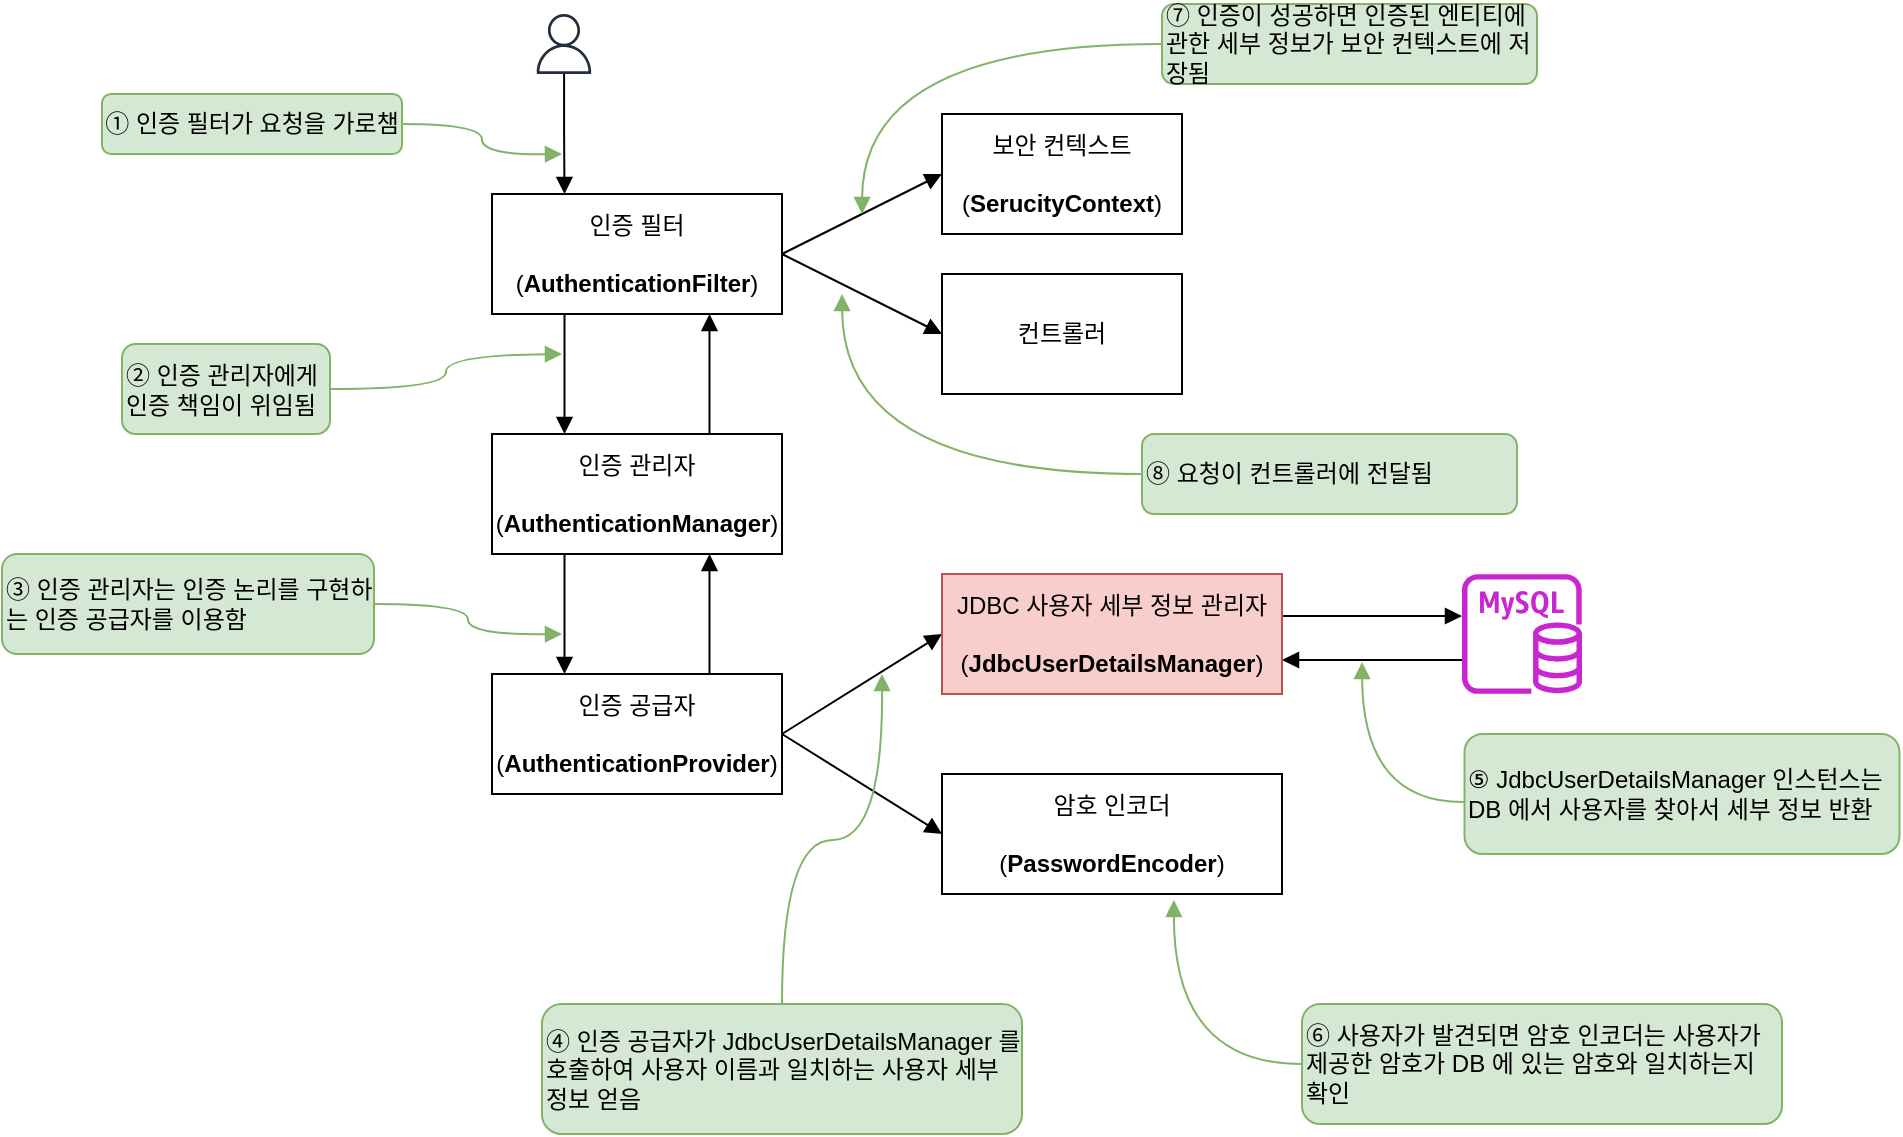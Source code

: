 <mxfile version="23.0.2" type="device">
  <diagram name="페이지-1" id="gQqWGEdI8C6-LFA8n1pl">
    <mxGraphModel dx="1941" dy="894" grid="1" gridSize="10" guides="1" tooltips="1" connect="1" arrows="1" fold="1" page="1" pageScale="1" pageWidth="827" pageHeight="1169" math="0" shadow="0">
      <root>
        <mxCell id="0" />
        <mxCell id="1" parent="0" />
        <mxCell id="Rs4zvLbOCn8GE1rFykFH-1" style="edgeStyle=orthogonalEdgeStyle;rounded=0;orthogonalLoop=1;jettySize=auto;html=1;entryX=0.25;entryY=0;entryDx=0;entryDy=0;endArrow=block;endFill=1;" edge="1" parent="1" source="Rs4zvLbOCn8GE1rFykFH-2" target="Rs4zvLbOCn8GE1rFykFH-5">
          <mxGeometry relative="1" as="geometry" />
        </mxCell>
        <mxCell id="Rs4zvLbOCn8GE1rFykFH-2" value="" style="sketch=0;outlineConnect=0;fontColor=#232F3E;gradientColor=none;fillColor=#232F3D;strokeColor=none;dashed=0;verticalLabelPosition=bottom;verticalAlign=top;align=center;html=1;fontSize=12;fontStyle=0;aspect=fixed;pointerEvents=1;shape=mxgraph.aws4.user;" vertex="1" parent="1">
          <mxGeometry x="196" y="30" width="30" height="30" as="geometry" />
        </mxCell>
        <mxCell id="Rs4zvLbOCn8GE1rFykFH-3" style="edgeStyle=orthogonalEdgeStyle;rounded=0;orthogonalLoop=1;jettySize=auto;html=1;exitX=0.25;exitY=1;exitDx=0;exitDy=0;entryX=0.25;entryY=0;entryDx=0;entryDy=0;endArrow=block;endFill=1;" edge="1" parent="1" source="Rs4zvLbOCn8GE1rFykFH-5" target="Rs4zvLbOCn8GE1rFykFH-8">
          <mxGeometry relative="1" as="geometry" />
        </mxCell>
        <mxCell id="Rs4zvLbOCn8GE1rFykFH-4" style="rounded=0;orthogonalLoop=1;jettySize=auto;html=1;exitX=1;exitY=0.5;exitDx=0;exitDy=0;entryX=0;entryY=0.5;entryDx=0;entryDy=0;endArrow=block;endFill=1;" edge="1" parent="1" source="Rs4zvLbOCn8GE1rFykFH-5" target="Rs4zvLbOCn8GE1rFykFH-13">
          <mxGeometry relative="1" as="geometry" />
        </mxCell>
        <mxCell id="Rs4zvLbOCn8GE1rFykFH-34" style="rounded=0;orthogonalLoop=1;jettySize=auto;html=1;entryX=0;entryY=0.5;entryDx=0;entryDy=0;exitX=1;exitY=0.5;exitDx=0;exitDy=0;endArrow=block;endFill=1;" edge="1" parent="1" source="Rs4zvLbOCn8GE1rFykFH-5" target="Rs4zvLbOCn8GE1rFykFH-33">
          <mxGeometry relative="1" as="geometry" />
        </mxCell>
        <mxCell id="Rs4zvLbOCn8GE1rFykFH-5" value="인증 필터&lt;br&gt;&lt;br&gt;(&lt;b&gt;AuthenticationFilter&lt;/b&gt;)" style="rounded=0;whiteSpace=wrap;html=1;" vertex="1" parent="1">
          <mxGeometry x="175" y="120" width="145" height="60" as="geometry" />
        </mxCell>
        <mxCell id="Rs4zvLbOCn8GE1rFykFH-6" style="edgeStyle=orthogonalEdgeStyle;rounded=0;orthogonalLoop=1;jettySize=auto;html=1;exitX=0.25;exitY=1;exitDx=0;exitDy=0;entryX=0.25;entryY=0;entryDx=0;entryDy=0;endArrow=block;endFill=1;" edge="1" parent="1" source="Rs4zvLbOCn8GE1rFykFH-8" target="Rs4zvLbOCn8GE1rFykFH-12">
          <mxGeometry relative="1" as="geometry" />
        </mxCell>
        <mxCell id="Rs4zvLbOCn8GE1rFykFH-7" style="edgeStyle=orthogonalEdgeStyle;rounded=0;orthogonalLoop=1;jettySize=auto;html=1;exitX=0.75;exitY=0;exitDx=0;exitDy=0;entryX=0.75;entryY=1;entryDx=0;entryDy=0;endArrow=block;endFill=1;" edge="1" parent="1" source="Rs4zvLbOCn8GE1rFykFH-8" target="Rs4zvLbOCn8GE1rFykFH-5">
          <mxGeometry relative="1" as="geometry" />
        </mxCell>
        <mxCell id="Rs4zvLbOCn8GE1rFykFH-8" value="인증 관리자&lt;br&gt;&lt;br&gt;(&lt;b&gt;AuthenticationManager&lt;/b&gt;)" style="rounded=0;whiteSpace=wrap;html=1;" vertex="1" parent="1">
          <mxGeometry x="175" y="240" width="145" height="60" as="geometry" />
        </mxCell>
        <mxCell id="Rs4zvLbOCn8GE1rFykFH-9" style="edgeStyle=orthogonalEdgeStyle;rounded=0;orthogonalLoop=1;jettySize=auto;html=1;exitX=0.75;exitY=0;exitDx=0;exitDy=0;entryX=0.75;entryY=1;entryDx=0;entryDy=0;endArrow=block;endFill=1;" edge="1" parent="1" source="Rs4zvLbOCn8GE1rFykFH-12" target="Rs4zvLbOCn8GE1rFykFH-8">
          <mxGeometry relative="1" as="geometry" />
        </mxCell>
        <mxCell id="Rs4zvLbOCn8GE1rFykFH-10" style="rounded=0;orthogonalLoop=1;jettySize=auto;html=1;exitX=1;exitY=0.5;exitDx=0;exitDy=0;entryX=0;entryY=0.5;entryDx=0;entryDy=0;endArrow=block;endFill=1;" edge="1" parent="1" source="Rs4zvLbOCn8GE1rFykFH-12" target="Rs4zvLbOCn8GE1rFykFH-14">
          <mxGeometry relative="1" as="geometry" />
        </mxCell>
        <mxCell id="Rs4zvLbOCn8GE1rFykFH-11" style="rounded=0;orthogonalLoop=1;jettySize=auto;html=1;entryX=0;entryY=0.5;entryDx=0;entryDy=0;exitX=1;exitY=0.5;exitDx=0;exitDy=0;endArrow=block;endFill=1;" edge="1" parent="1" source="Rs4zvLbOCn8GE1rFykFH-12" target="Rs4zvLbOCn8GE1rFykFH-15">
          <mxGeometry relative="1" as="geometry" />
        </mxCell>
        <mxCell id="Rs4zvLbOCn8GE1rFykFH-12" value="인증 공급자&lt;br&gt;&lt;br&gt;(&lt;b&gt;AuthenticationProvider&lt;/b&gt;)" style="rounded=0;whiteSpace=wrap;html=1;" vertex="1" parent="1">
          <mxGeometry x="175" y="360" width="145" height="60" as="geometry" />
        </mxCell>
        <mxCell id="Rs4zvLbOCn8GE1rFykFH-13" value="보안 컨텍스트&lt;br&gt;&lt;br&gt;(&lt;b&gt;SerucityContext&lt;/b&gt;)" style="rounded=0;whiteSpace=wrap;html=1;" vertex="1" parent="1">
          <mxGeometry x="400" y="80" width="120" height="60" as="geometry" />
        </mxCell>
        <mxCell id="Rs4zvLbOCn8GE1rFykFH-28" style="edgeStyle=orthogonalEdgeStyle;rounded=0;orthogonalLoop=1;jettySize=auto;html=1;endArrow=block;endFill=1;" edge="1" parent="1">
          <mxGeometry relative="1" as="geometry">
            <mxPoint x="570" y="331" as="sourcePoint" />
            <mxPoint x="660" y="331" as="targetPoint" />
          </mxGeometry>
        </mxCell>
        <mxCell id="Rs4zvLbOCn8GE1rFykFH-29" style="edgeStyle=orthogonalEdgeStyle;rounded=0;orthogonalLoop=1;jettySize=auto;html=1;startArrow=block;startFill=1;endArrow=none;endFill=0;" edge="1" parent="1">
          <mxGeometry relative="1" as="geometry">
            <mxPoint x="570" y="353" as="sourcePoint" />
            <mxPoint x="660" y="353" as="targetPoint" />
          </mxGeometry>
        </mxCell>
        <mxCell id="Rs4zvLbOCn8GE1rFykFH-14" value="JDBC 사용자 세부 정보 관리자&lt;br&gt;&lt;br&gt;(&lt;b&gt;JdbcUserDetailsManager&lt;/b&gt;)" style="rounded=0;whiteSpace=wrap;html=1;fillColor=#f8cecc;strokeColor=#b85450;" vertex="1" parent="1">
          <mxGeometry x="400" y="310" width="170" height="60" as="geometry" />
        </mxCell>
        <mxCell id="Rs4zvLbOCn8GE1rFykFH-15" value="암호 인코더&lt;br&gt;&lt;br&gt;(&lt;b&gt;PasswordEncoder&lt;/b&gt;)" style="rounded=0;whiteSpace=wrap;html=1;" vertex="1" parent="1">
          <mxGeometry x="400" y="410" width="170" height="60" as="geometry" />
        </mxCell>
        <mxCell id="Rs4zvLbOCn8GE1rFykFH-23" style="edgeStyle=orthogonalEdgeStyle;rounded=0;orthogonalLoop=1;jettySize=auto;html=1;endArrow=block;endFill=1;curved=1;fillColor=#d5e8d4;strokeColor=#82b366;" edge="1" parent="1" source="Rs4zvLbOCn8GE1rFykFH-16">
          <mxGeometry relative="1" as="geometry">
            <mxPoint x="210" y="100" as="targetPoint" />
          </mxGeometry>
        </mxCell>
        <mxCell id="Rs4zvLbOCn8GE1rFykFH-16" value="① 인증 필터가 요청을 가로챔" style="text;html=1;strokeColor=#82b366;fillColor=#d5e8d4;align=center;verticalAlign=middle;whiteSpace=wrap;rounded=1;" vertex="1" parent="1">
          <mxGeometry x="-20" y="70" width="150" height="30" as="geometry" />
        </mxCell>
        <mxCell id="Rs4zvLbOCn8GE1rFykFH-24" style="edgeStyle=orthogonalEdgeStyle;rounded=0;orthogonalLoop=1;jettySize=auto;html=1;fillColor=#d5e8d4;strokeColor=#82b366;curved=1;endArrow=block;endFill=1;" edge="1" parent="1" source="Rs4zvLbOCn8GE1rFykFH-17">
          <mxGeometry relative="1" as="geometry">
            <mxPoint x="210" y="200" as="targetPoint" />
          </mxGeometry>
        </mxCell>
        <mxCell id="Rs4zvLbOCn8GE1rFykFH-17" value="② 인증 관리자에게 &lt;br&gt;인증 책임이 위임됨" style="text;html=1;strokeColor=#82b366;fillColor=#d5e8d4;align=left;verticalAlign=middle;whiteSpace=wrap;rounded=1;" vertex="1" parent="1">
          <mxGeometry x="-10" y="195" width="104" height="45" as="geometry" />
        </mxCell>
        <mxCell id="Rs4zvLbOCn8GE1rFykFH-25" style="edgeStyle=orthogonalEdgeStyle;rounded=0;orthogonalLoop=1;jettySize=auto;html=1;curved=1;fillColor=#d5e8d4;strokeColor=#82b366;endArrow=block;endFill=1;" edge="1" parent="1" source="Rs4zvLbOCn8GE1rFykFH-18">
          <mxGeometry relative="1" as="geometry">
            <mxPoint x="210" y="340" as="targetPoint" />
          </mxGeometry>
        </mxCell>
        <mxCell id="Rs4zvLbOCn8GE1rFykFH-18" value="③ 인증 관리자는 인증 논리를 구현하는 인증 공급자를 이용함" style="text;html=1;strokeColor=#82b366;fillColor=#d5e8d4;align=left;verticalAlign=middle;whiteSpace=wrap;rounded=1;" vertex="1" parent="1">
          <mxGeometry x="-70" y="300" width="186" height="50" as="geometry" />
        </mxCell>
        <mxCell id="Rs4zvLbOCn8GE1rFykFH-38" style="edgeStyle=orthogonalEdgeStyle;rounded=0;orthogonalLoop=1;jettySize=auto;html=1;fillColor=#d5e8d4;strokeColor=#82b366;curved=1;endArrow=block;endFill=1;" edge="1" parent="1">
          <mxGeometry relative="1" as="geometry">
            <mxPoint x="610" y="354" as="targetPoint" />
            <mxPoint x="661.25" y="424" as="sourcePoint" />
          </mxGeometry>
        </mxCell>
        <mxCell id="Rs4zvLbOCn8GE1rFykFH-19" value="⑤ JdbcUserDetailsManager 인스턴스는 DB 에서 사용자를 찾아서 세부 정보 반환" style="text;html=1;strokeColor=#82b366;fillColor=#d5e8d4;align=left;verticalAlign=middle;whiteSpace=wrap;rounded=1;" vertex="1" parent="1">
          <mxGeometry x="661.25" y="390" width="217.5" height="60" as="geometry" />
        </mxCell>
        <mxCell id="Rs4zvLbOCn8GE1rFykFH-40" style="edgeStyle=orthogonalEdgeStyle;rounded=0;orthogonalLoop=1;jettySize=auto;html=1;fillColor=#d5e8d4;strokeColor=#82b366;curved=1;endArrow=block;endFill=1;" edge="1" parent="1" source="Rs4zvLbOCn8GE1rFykFH-22">
          <mxGeometry relative="1" as="geometry">
            <mxPoint x="360" y="130" as="targetPoint" />
          </mxGeometry>
        </mxCell>
        <mxCell id="Rs4zvLbOCn8GE1rFykFH-22" value="⑦ 인증이 성공하면 인증된 엔티티에 관한 세부 정보가 보안 컨텍스트에 저장됨" style="text;html=1;strokeColor=#82b366;fillColor=#d5e8d4;align=left;verticalAlign=middle;whiteSpace=wrap;rounded=1;" vertex="1" parent="1">
          <mxGeometry x="510" y="25" width="187.5" height="40" as="geometry" />
        </mxCell>
        <mxCell id="Rs4zvLbOCn8GE1rFykFH-35" style="edgeStyle=orthogonalEdgeStyle;rounded=0;orthogonalLoop=1;jettySize=auto;html=1;fillColor=#d5e8d4;strokeColor=#82b366;curved=1;endArrow=block;endFill=1;" edge="1" parent="1" source="Rs4zvLbOCn8GE1rFykFH-26">
          <mxGeometry relative="1" as="geometry">
            <mxPoint x="370" y="360" as="targetPoint" />
          </mxGeometry>
        </mxCell>
        <mxCell id="Rs4zvLbOCn8GE1rFykFH-26" value="④ 인증 공급자가 JdbcUserDetailsManager 를 호출하여 사용자 이름과 일치하는 사용자 세부 정보 얻음" style="text;html=1;strokeColor=#82b366;fillColor=#d5e8d4;align=left;verticalAlign=middle;whiteSpace=wrap;rounded=1;" vertex="1" parent="1">
          <mxGeometry x="200" y="525" width="240" height="65" as="geometry" />
        </mxCell>
        <mxCell id="Rs4zvLbOCn8GE1rFykFH-27" value="" style="sketch=0;outlineConnect=0;fontColor=#232F3E;gradientColor=none;fillColor=#C925D1;strokeColor=none;dashed=0;verticalLabelPosition=bottom;verticalAlign=top;align=center;html=1;fontSize=12;fontStyle=0;aspect=fixed;pointerEvents=1;shape=mxgraph.aws4.rds_mysql_instance;" vertex="1" parent="1">
          <mxGeometry x="660" y="310" width="60" height="60" as="geometry" />
        </mxCell>
        <mxCell id="Rs4zvLbOCn8GE1rFykFH-31" value="⑥ 사용자가 발견되면 암호 인코더는 사용자가 &lt;br&gt;제공한 암호가 DB 에 있는 암호와 일치하는지 확인" style="text;html=1;strokeColor=#82b366;fillColor=#d5e8d4;align=left;verticalAlign=middle;whiteSpace=wrap;rounded=1;" vertex="1" parent="1">
          <mxGeometry x="580" y="525" width="240" height="60" as="geometry" />
        </mxCell>
        <mxCell id="Rs4zvLbOCn8GE1rFykFH-41" style="edgeStyle=orthogonalEdgeStyle;rounded=0;orthogonalLoop=1;jettySize=auto;html=1;fillColor=#d5e8d4;strokeColor=#82b366;curved=1;endArrow=block;endFill=1;" edge="1" parent="1" source="Rs4zvLbOCn8GE1rFykFH-32">
          <mxGeometry relative="1" as="geometry">
            <mxPoint x="350" y="170" as="targetPoint" />
          </mxGeometry>
        </mxCell>
        <mxCell id="Rs4zvLbOCn8GE1rFykFH-32" value="⑧ 요청이 컨트롤러에 전달됨" style="text;html=1;strokeColor=#82b366;fillColor=#d5e8d4;align=left;verticalAlign=middle;whiteSpace=wrap;rounded=1;" vertex="1" parent="1">
          <mxGeometry x="500" y="240" width="187.5" height="40" as="geometry" />
        </mxCell>
        <mxCell id="Rs4zvLbOCn8GE1rFykFH-33" value="컨트롤러" style="rounded=0;whiteSpace=wrap;html=1;" vertex="1" parent="1">
          <mxGeometry x="400" y="160" width="120" height="60" as="geometry" />
        </mxCell>
        <mxCell id="Rs4zvLbOCn8GE1rFykFH-39" style="edgeStyle=orthogonalEdgeStyle;rounded=0;orthogonalLoop=1;jettySize=auto;html=1;entryX=0.682;entryY=1.05;entryDx=0;entryDy=0;entryPerimeter=0;fillColor=#d5e8d4;strokeColor=#82b366;curved=1;endArrow=block;endFill=1;" edge="1" parent="1" source="Rs4zvLbOCn8GE1rFykFH-31" target="Rs4zvLbOCn8GE1rFykFH-15">
          <mxGeometry relative="1" as="geometry" />
        </mxCell>
      </root>
    </mxGraphModel>
  </diagram>
</mxfile>
